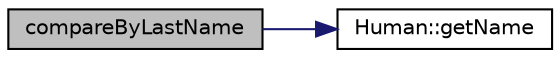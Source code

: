 digraph "compareByLastName"
{
 // LATEX_PDF_SIZE
  edge [fontname="Helvetica",fontsize="10",labelfontname="Helvetica",labelfontsize="10"];
  node [fontname="Helvetica",fontsize="10",shape=record];
  rankdir="LR";
  Node1 [label="compareByLastName",height=0.2,width=0.4,color="black", fillcolor="grey75", style="filled", fontcolor="black",tooltip=" "];
  Node1 -> Node2 [color="midnightblue",fontsize="10",style="solid"];
  Node2 [label="Human::getName",height=0.2,width=0.4,color="black", fillcolor="white", style="filled",URL="$class_human.html#abd2113cab509ec9309936f24fd51f35f",tooltip=" "];
}
